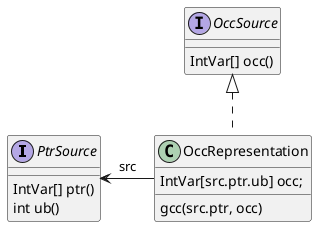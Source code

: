 @startuml

interface PtrSource{
    IntVar[] ptr()
    int ub()
}

interface OccSource{
    IntVar[] occ()
}


class OccRepresentation implements OccSource{
    IntVar[src.ptr.ub] occ;

    gcc(src.ptr, occ)  
}
PtrSource <-right- OccRepresentation : src

@enduml